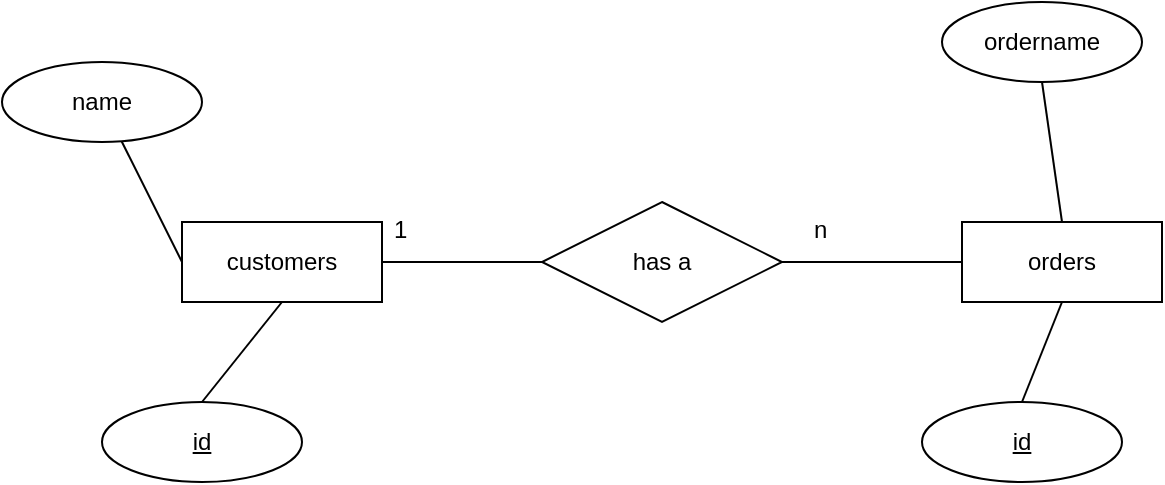 <mxfile>
    <diagram id="uaMyPlhr_VqAY_4_u9Ec" name="Page-1">
        <mxGraphModel dx="609" dy="464" grid="1" gridSize="10" guides="1" tooltips="1" connect="1" arrows="1" fold="1" page="1" pageScale="1" pageWidth="827" pageHeight="1169" math="0" shadow="0">
            <root>
                <mxCell id="0"/>
                <mxCell id="1" parent="0"/>
                <mxCell id="2" value="customers" style="whiteSpace=wrap;html=1;align=center;" vertex="1" parent="1">
                    <mxGeometry x="160" y="160" width="100" height="40" as="geometry"/>
                </mxCell>
                <mxCell id="4" value="name" style="ellipse;whiteSpace=wrap;html=1;align=center;" vertex="1" parent="1">
                    <mxGeometry x="70" y="80" width="100" height="40" as="geometry"/>
                </mxCell>
                <mxCell id="5" value="id" style="ellipse;whiteSpace=wrap;html=1;align=center;fontStyle=4;" vertex="1" parent="1">
                    <mxGeometry x="120" y="250" width="100" height="40" as="geometry"/>
                </mxCell>
                <mxCell id="8" value="" style="endArrow=none;html=1;rounded=0;entryX=0;entryY=0.5;entryDx=0;entryDy=0;" edge="1" parent="1" source="4" target="2">
                    <mxGeometry relative="1" as="geometry">
                        <mxPoint x="80" y="130" as="sourcePoint"/>
                        <mxPoint x="190" y="180" as="targetPoint"/>
                    </mxGeometry>
                </mxCell>
                <mxCell id="9" value="" style="endArrow=none;html=1;rounded=0;entryX=0.5;entryY=1;entryDx=0;entryDy=0;exitX=0.5;exitY=0;exitDx=0;exitDy=0;" edge="1" parent="1" source="5" target="2">
                    <mxGeometry relative="1" as="geometry">
                        <mxPoint x="130" y="270" as="sourcePoint"/>
                        <mxPoint x="320" y="269.5" as="targetPoint"/>
                    </mxGeometry>
                </mxCell>
                <mxCell id="10" value="orders" style="whiteSpace=wrap;html=1;align=center;" vertex="1" parent="1">
                    <mxGeometry x="550" y="160" width="100" height="40" as="geometry"/>
                </mxCell>
                <mxCell id="11" value="ordername" style="ellipse;whiteSpace=wrap;html=1;align=center;" vertex="1" parent="1">
                    <mxGeometry x="540" y="50" width="100" height="40" as="geometry"/>
                </mxCell>
                <mxCell id="13" value="id" style="ellipse;whiteSpace=wrap;html=1;align=center;fontStyle=4;" vertex="1" parent="1">
                    <mxGeometry x="530" y="250" width="100" height="40" as="geometry"/>
                </mxCell>
                <mxCell id="14" value="" style="endArrow=none;html=1;rounded=0;exitX=0.5;exitY=1;exitDx=0;exitDy=0;entryX=0.5;entryY=0;entryDx=0;entryDy=0;" edge="1" source="11" target="10" parent="1">
                    <mxGeometry relative="1" as="geometry">
                        <mxPoint x="840" y="230" as="sourcePoint"/>
                        <mxPoint x="1000" y="230" as="targetPoint"/>
                    </mxGeometry>
                </mxCell>
                <mxCell id="16" value="" style="endArrow=none;html=1;rounded=0;entryX=0.5;entryY=1;entryDx=0;entryDy=0;exitX=0.5;exitY=0;exitDx=0;exitDy=0;" edge="1" source="13" target="10" parent="1">
                    <mxGeometry relative="1" as="geometry">
                        <mxPoint x="510" y="260" as="sourcePoint"/>
                        <mxPoint x="700" y="259.5" as="targetPoint"/>
                    </mxGeometry>
                </mxCell>
                <mxCell id="17" value="has a" style="shape=rhombus;perimeter=rhombusPerimeter;whiteSpace=wrap;html=1;align=center;" vertex="1" parent="1">
                    <mxGeometry x="340" y="150" width="120" height="60" as="geometry"/>
                </mxCell>
                <mxCell id="18" value="" style="endArrow=none;html=1;rounded=0;exitX=1;exitY=0.5;exitDx=0;exitDy=0;entryX=0;entryY=0.5;entryDx=0;entryDy=0;" edge="1" parent="1" source="2" target="17">
                    <mxGeometry relative="1" as="geometry">
                        <mxPoint x="320" y="240" as="sourcePoint"/>
                        <mxPoint x="480" y="240" as="targetPoint"/>
                    </mxGeometry>
                </mxCell>
                <mxCell id="21" value="" style="endArrow=none;html=1;rounded=0;entryX=0;entryY=0.5;entryDx=0;entryDy=0;exitX=1;exitY=0.5;exitDx=0;exitDy=0;" edge="1" parent="1" source="17" target="10">
                    <mxGeometry relative="1" as="geometry">
                        <mxPoint x="320" y="240" as="sourcePoint"/>
                        <mxPoint x="480" y="240" as="targetPoint"/>
                    </mxGeometry>
                </mxCell>
                <mxCell id="22" value="1" style="text;strokeColor=none;fillColor=none;spacingLeft=4;spacingRight=4;overflow=hidden;rotatable=0;points=[[0,0.5],[1,0.5]];portConstraint=eastwest;fontSize=12;" vertex="1" parent="1">
                    <mxGeometry x="260" y="150" width="40" height="30" as="geometry"/>
                </mxCell>
                <mxCell id="23" value="n" style="text;strokeColor=none;fillColor=none;spacingLeft=4;spacingRight=4;overflow=hidden;rotatable=0;points=[[0,0.5],[1,0.5]];portConstraint=eastwest;fontSize=12;" vertex="1" parent="1">
                    <mxGeometry x="470" y="150" width="40" height="20" as="geometry"/>
                </mxCell>
            </root>
        </mxGraphModel>
    </diagram>
</mxfile>